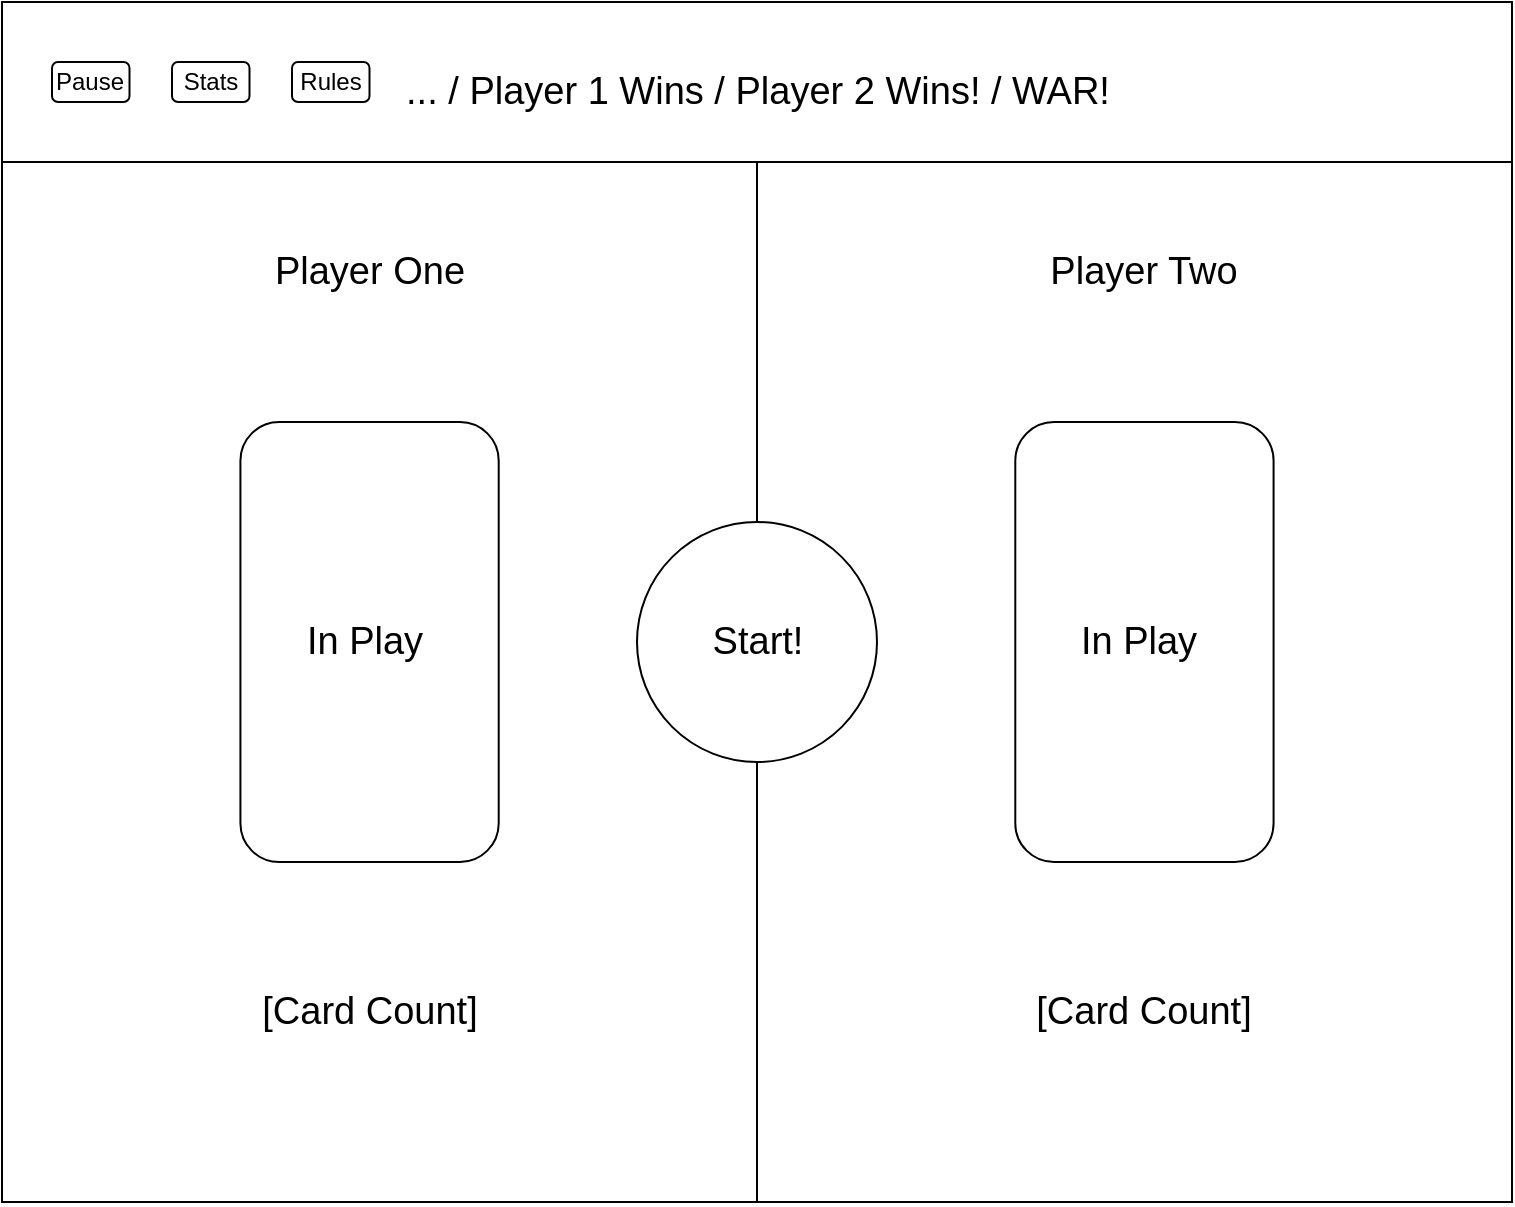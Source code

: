 <mxfile>
    <diagram id="HAqTExwVMwDP_rsDLzT5" name="Page-1">
        <mxGraphModel dx="1358" dy="602" grid="1" gridSize="10" guides="1" tooltips="1" connect="1" arrows="1" fold="1" page="1" pageScale="1" pageWidth="850" pageHeight="1100" math="0" shadow="0">
            <root>
                <mxCell id="0"/>
                <mxCell id="1" parent="0"/>
                <mxCell id="17" value="" style="group" vertex="1" connectable="0" parent="1">
                    <mxGeometry x="45" y="130" width="755" height="520" as="geometry"/>
                </mxCell>
                <mxCell id="2" value="" style="rounded=0;whiteSpace=wrap;html=1;" vertex="1" parent="17">
                    <mxGeometry width="755" height="520" as="geometry"/>
                </mxCell>
                <mxCell id="4" value="" style="endArrow=none;html=1;exitX=0.5;exitY=0;exitDx=0;exitDy=0;entryX=0.5;entryY=1;entryDx=0;entryDy=0;" edge="1" parent="17" source="2" target="2">
                    <mxGeometry width="50" height="50" relative="1" as="geometry">
                        <mxPoint x="357.632" y="280" as="sourcePoint"/>
                        <mxPoint x="407.303" y="230" as="targetPoint"/>
                    </mxGeometry>
                </mxCell>
                <mxCell id="7" value="&lt;font style=&quot;font-size: 19px&quot;&gt;[Card Count]&lt;/font&gt;" style="text;html=1;strokeColor=none;fillColor=none;align=center;verticalAlign=middle;whiteSpace=wrap;rounded=0;" vertex="1" parent="17">
                    <mxGeometry x="121.694" y="400" width="124.178" height="50" as="geometry"/>
                </mxCell>
                <mxCell id="8" value="&lt;font style=&quot;font-size: 19px&quot;&gt;[Card Count]&lt;/font&gt;" style="text;html=1;strokeColor=none;fillColor=none;align=center;verticalAlign=middle;whiteSpace=wrap;rounded=0;" vertex="1" parent="17">
                    <mxGeometry x="509.128" y="400" width="124.178" height="50" as="geometry"/>
                </mxCell>
                <mxCell id="11" value="" style="group" vertex="1" connectable="0" parent="17">
                    <mxGeometry x="119.211" y="130" width="129.145" height="220" as="geometry"/>
                </mxCell>
                <mxCell id="5" value="" style="rounded=1;whiteSpace=wrap;html=1;" vertex="1" parent="11">
                    <mxGeometry width="129.145" height="220" as="geometry"/>
                </mxCell>
                <mxCell id="9" value="In Play" style="text;html=1;strokeColor=none;fillColor=none;align=center;verticalAlign=middle;whiteSpace=wrap;rounded=0;fontSize=19;" vertex="1" parent="11">
                    <mxGeometry x="29.803" y="95" width="64.572" height="30" as="geometry"/>
                </mxCell>
                <mxCell id="12" value="" style="group" vertex="1" connectable="0" parent="17">
                    <mxGeometry x="506.645" y="130" width="129.145" height="220" as="geometry"/>
                </mxCell>
                <mxCell id="13" value="" style="rounded=1;whiteSpace=wrap;html=1;" vertex="1" parent="12">
                    <mxGeometry width="129.145" height="220" as="geometry"/>
                </mxCell>
                <mxCell id="14" value="In Play" style="text;html=1;strokeColor=none;fillColor=none;align=center;verticalAlign=middle;whiteSpace=wrap;rounded=0;fontSize=19;" vertex="1" parent="12">
                    <mxGeometry x="29.803" y="95" width="64.572" height="30" as="geometry"/>
                </mxCell>
                <mxCell id="15" value="Player One" style="text;html=1;strokeColor=none;fillColor=none;align=center;verticalAlign=middle;whiteSpace=wrap;rounded=0;fontSize=19;" vertex="1" parent="17">
                    <mxGeometry x="131.628" y="40" width="104.309" height="30" as="geometry"/>
                </mxCell>
                <mxCell id="16" value="Player Two" style="text;html=1;strokeColor=none;fillColor=none;align=center;verticalAlign=middle;whiteSpace=wrap;rounded=0;fontSize=19;" vertex="1" parent="17">
                    <mxGeometry x="519.062" y="40" width="104.309" height="30" as="geometry"/>
                </mxCell>
                <mxCell id="27" value="" style="group" vertex="1" connectable="0" parent="17">
                    <mxGeometry x="317.5" y="180" width="120" height="120" as="geometry"/>
                </mxCell>
                <mxCell id="21" value="" style="ellipse;whiteSpace=wrap;html=1;fontSize=19;" vertex="1" parent="27">
                    <mxGeometry width="120" height="120" as="geometry"/>
                </mxCell>
                <mxCell id="26" value="Start!" style="text;html=1;strokeColor=none;fillColor=none;align=center;verticalAlign=middle;whiteSpace=wrap;rounded=0;fontSize=19;" vertex="1" parent="27">
                    <mxGeometry x="30" y="45" width="60" height="30" as="geometry"/>
                </mxCell>
                <mxCell id="18" value="" style="rounded=0;whiteSpace=wrap;html=1;fontSize=19;" vertex="1" parent="1">
                    <mxGeometry x="45" y="50" width="755" height="80" as="geometry"/>
                </mxCell>
                <mxCell id="20" value="... / Player 1 Wins / Player 2 Wins! / WAR!" style="text;html=1;strokeColor=none;fillColor=none;align=center;verticalAlign=middle;whiteSpace=wrap;rounded=0;fontSize=19;" vertex="1" parent="1">
                    <mxGeometry x="213.75" y="80" width="417.5" height="30" as="geometry"/>
                </mxCell>
                <mxCell id="45" value="" style="rounded=1;whiteSpace=wrap;html=1;fontSize=12;" vertex="1" parent="1">
                    <mxGeometry x="70" y="80" width="38.75" height="20" as="geometry"/>
                </mxCell>
                <mxCell id="49" value="Pause" style="text;html=1;strokeColor=none;fillColor=none;align=center;verticalAlign=middle;whiteSpace=wrap;rounded=0;fontSize=12;" vertex="1" parent="1">
                    <mxGeometry x="59.38" y="75" width="60" height="30" as="geometry"/>
                </mxCell>
                <mxCell id="50" value="Rules" style="rounded=1;whiteSpace=wrap;html=1;fontSize=12;" vertex="1" parent="1">
                    <mxGeometry x="190" y="80" width="38.75" height="20" as="geometry"/>
                </mxCell>
                <mxCell id="51" value="Stats" style="rounded=1;whiteSpace=wrap;html=1;fontSize=12;" vertex="1" parent="1">
                    <mxGeometry x="130" y="80" width="38.75" height="20" as="geometry"/>
                </mxCell>
            </root>
        </mxGraphModel>
    </diagram>
</mxfile>